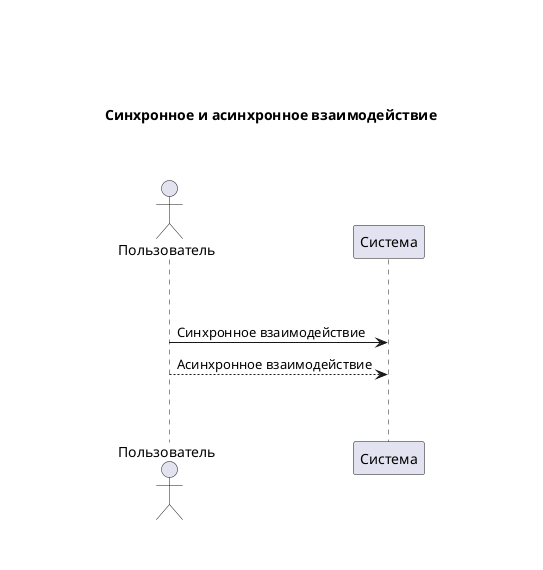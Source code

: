 @startuml Взаимодействие

title Синхронное и асинхронное взаимодействие

<style>
document {
  Margin 50
}
</style>


'__ АКТОРЫ __
actor "Пользователь" as User
participant "Система" as System

||50||

User -> System: Синхронное взаимодействие
User --> System: Асинхронное взаимодействие

||50||




@enduml